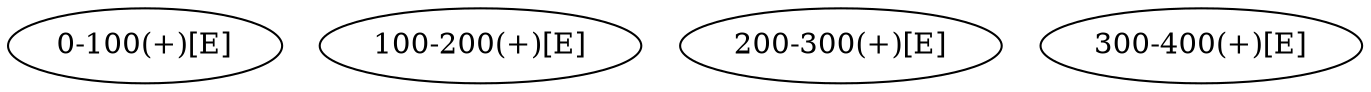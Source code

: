 strict digraph G {
"0-100(+)[E]" [ids="G1.1.1"];
"100-200(+)[E]" [ids="G2.1.1"];
"200-300(+)[E]" [ids="G3.1.1"];
"300-400(+)[E]" [ids="G4.1.1"];
}
